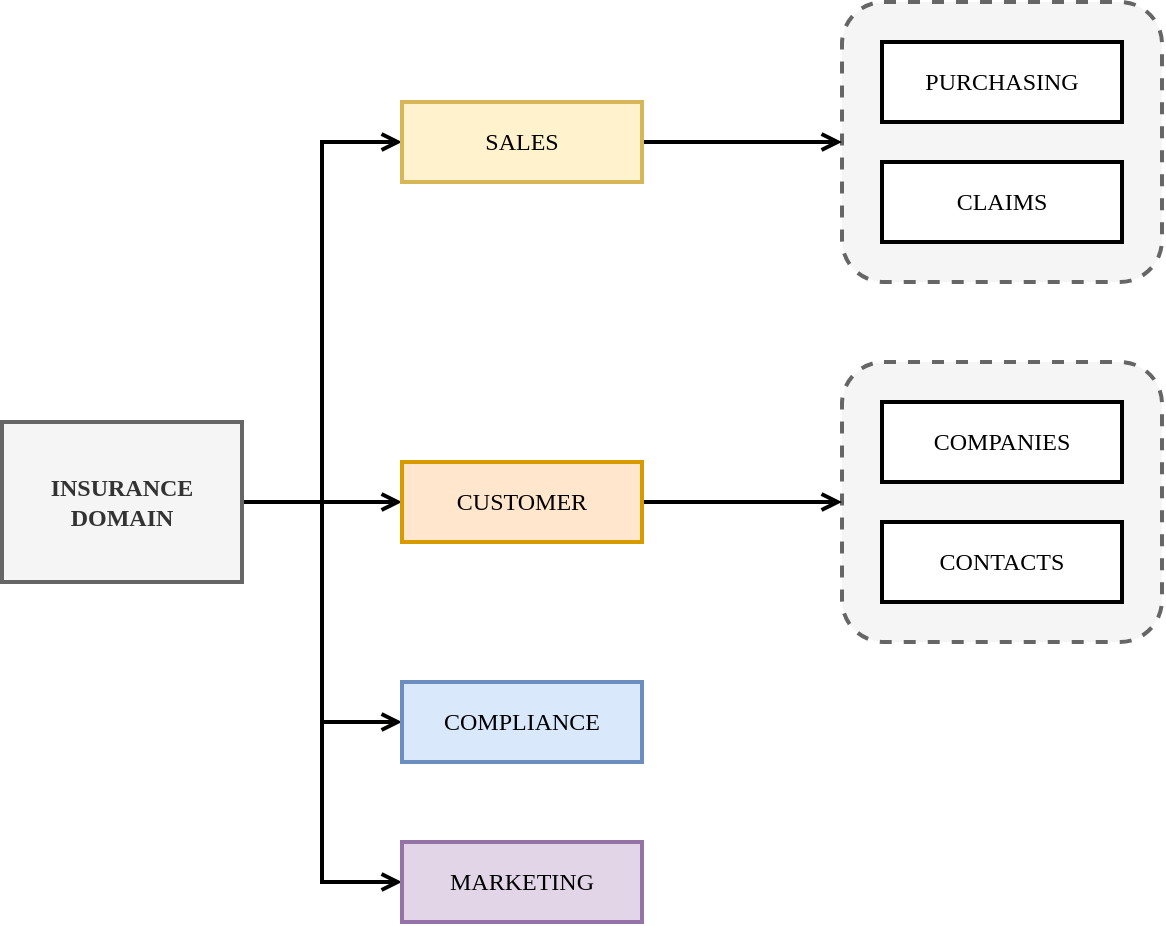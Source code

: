 <mxfile version="20.2.7" type="github">
  <diagram id="amhSNdFuqVFnfyepskGG" name="Breakdown">
    <mxGraphModel dx="1220" dy="1077" grid="1" gridSize="10" guides="1" tooltips="1" connect="1" arrows="1" fold="1" page="1" pageScale="1" pageWidth="827" pageHeight="583" math="0" shadow="0">
      <root>
        <mxCell id="0" />
        <mxCell id="1" parent="0" />
        <mxCell id="I0GSGATDDtnIf8518iJh-20" value="" style="rounded=1;whiteSpace=wrap;html=1;fontFamily=Verdana;strokeWidth=2;dashed=1;fillColor=#f5f5f5;fontColor=#333333;strokeColor=#666666;" vertex="1" parent="1">
          <mxGeometry x="460" y="200" width="160" height="140" as="geometry" />
        </mxCell>
        <mxCell id="I0GSGATDDtnIf8518iJh-19" value="" style="rounded=1;whiteSpace=wrap;html=1;fontFamily=Verdana;strokeWidth=2;dashed=1;fillColor=#f5f5f5;fontColor=#333333;strokeColor=#666666;" vertex="1" parent="1">
          <mxGeometry x="460" y="20" width="160" height="140" as="geometry" />
        </mxCell>
        <mxCell id="I0GSGATDDtnIf8518iJh-7" style="edgeStyle=orthogonalEdgeStyle;rounded=0;orthogonalLoop=1;jettySize=auto;html=1;entryX=0;entryY=0.5;entryDx=0;entryDy=0;fontFamily=Verdana;strokeWidth=2;endArrow=open;endFill=0;" edge="1" parent="1" source="I0GSGATDDtnIf8518iJh-2" target="I0GSGATDDtnIf8518iJh-3">
          <mxGeometry relative="1" as="geometry" />
        </mxCell>
        <mxCell id="I0GSGATDDtnIf8518iJh-8" style="edgeStyle=orthogonalEdgeStyle;rounded=0;orthogonalLoop=1;jettySize=auto;html=1;fontFamily=Verdana;strokeWidth=2;endArrow=open;endFill=0;entryX=0;entryY=0.5;entryDx=0;entryDy=0;" edge="1" parent="1" source="I0GSGATDDtnIf8518iJh-2" target="I0GSGATDDtnIf8518iJh-4">
          <mxGeometry relative="1" as="geometry" />
        </mxCell>
        <mxCell id="I0GSGATDDtnIf8518iJh-9" style="edgeStyle=orthogonalEdgeStyle;rounded=0;orthogonalLoop=1;jettySize=auto;html=1;entryX=0;entryY=0.5;entryDx=0;entryDy=0;fontFamily=Verdana;strokeWidth=2;endArrow=open;endFill=0;" edge="1" parent="1" source="I0GSGATDDtnIf8518iJh-2" target="I0GSGATDDtnIf8518iJh-5">
          <mxGeometry relative="1" as="geometry" />
        </mxCell>
        <mxCell id="I0GSGATDDtnIf8518iJh-10" style="edgeStyle=orthogonalEdgeStyle;rounded=0;orthogonalLoop=1;jettySize=auto;html=1;entryX=0;entryY=0.5;entryDx=0;entryDy=0;fontFamily=Verdana;strokeWidth=2;endArrow=open;endFill=0;" edge="1" parent="1" source="I0GSGATDDtnIf8518iJh-2" target="I0GSGATDDtnIf8518iJh-6">
          <mxGeometry relative="1" as="geometry" />
        </mxCell>
        <mxCell id="I0GSGATDDtnIf8518iJh-2" value="INSURANCE&lt;br&gt;DOMAIN" style="rounded=0;whiteSpace=wrap;html=1;fontFamily=Verdana;strokeWidth=2;fillColor=#f5f5f5;fontColor=#333333;strokeColor=#666666;fontStyle=1" vertex="1" parent="1">
          <mxGeometry x="40" y="230" width="120" height="80" as="geometry" />
        </mxCell>
        <mxCell id="I0GSGATDDtnIf8518iJh-15" style="edgeStyle=orthogonalEdgeStyle;rounded=0;orthogonalLoop=1;jettySize=auto;html=1;fontFamily=Verdana;endArrow=open;endFill=0;strokeWidth=2;entryX=0;entryY=0.5;entryDx=0;entryDy=0;" edge="1" parent="1" source="I0GSGATDDtnIf8518iJh-3" target="I0GSGATDDtnIf8518iJh-19">
          <mxGeometry relative="1" as="geometry" />
        </mxCell>
        <mxCell id="I0GSGATDDtnIf8518iJh-3" value="SALES" style="rounded=0;whiteSpace=wrap;html=1;fontFamily=Verdana;strokeWidth=2;fillColor=#fff2cc;strokeColor=#d6b656;" vertex="1" parent="1">
          <mxGeometry x="240" y="70" width="120" height="40" as="geometry" />
        </mxCell>
        <mxCell id="I0GSGATDDtnIf8518iJh-18" style="edgeStyle=orthogonalEdgeStyle;rounded=0;orthogonalLoop=1;jettySize=auto;html=1;entryX=0;entryY=0.5;entryDx=0;entryDy=0;fontFamily=Verdana;endArrow=open;endFill=0;strokeWidth=2;" edge="1" parent="1" source="I0GSGATDDtnIf8518iJh-4" target="I0GSGATDDtnIf8518iJh-20">
          <mxGeometry relative="1" as="geometry" />
        </mxCell>
        <mxCell id="I0GSGATDDtnIf8518iJh-4" value="CUSTOMER" style="rounded=0;whiteSpace=wrap;html=1;fontFamily=Verdana;strokeWidth=2;fillColor=#ffe6cc;strokeColor=#d79b00;" vertex="1" parent="1">
          <mxGeometry x="240" y="250" width="120" height="40" as="geometry" />
        </mxCell>
        <mxCell id="I0GSGATDDtnIf8518iJh-5" value="COMPLIANCE" style="rounded=0;whiteSpace=wrap;html=1;fontFamily=Verdana;strokeWidth=2;fillColor=#dae8fc;strokeColor=#6c8ebf;" vertex="1" parent="1">
          <mxGeometry x="240" y="360" width="120" height="40" as="geometry" />
        </mxCell>
        <mxCell id="I0GSGATDDtnIf8518iJh-6" value="MARKETING" style="rounded=0;whiteSpace=wrap;html=1;fontFamily=Verdana;strokeWidth=2;fillColor=#e1d5e7;strokeColor=#9673a6;" vertex="1" parent="1">
          <mxGeometry x="240" y="440" width="120" height="40" as="geometry" />
        </mxCell>
        <mxCell id="I0GSGATDDtnIf8518iJh-11" value="PURCHASING" style="rounded=0;whiteSpace=wrap;html=1;fontFamily=Verdana;strokeWidth=2;" vertex="1" parent="1">
          <mxGeometry x="480" y="40" width="120" height="40" as="geometry" />
        </mxCell>
        <mxCell id="I0GSGATDDtnIf8518iJh-12" value="CLAIMS" style="rounded=0;whiteSpace=wrap;html=1;fontFamily=Verdana;strokeWidth=2;" vertex="1" parent="1">
          <mxGeometry x="480" y="100" width="120" height="40" as="geometry" />
        </mxCell>
        <mxCell id="I0GSGATDDtnIf8518iJh-13" value="COMPANIES" style="rounded=0;whiteSpace=wrap;html=1;fontFamily=Verdana;strokeWidth=2;" vertex="1" parent="1">
          <mxGeometry x="480" y="220" width="120" height="40" as="geometry" />
        </mxCell>
        <mxCell id="I0GSGATDDtnIf8518iJh-14" value="CONTACTS" style="rounded=0;whiteSpace=wrap;html=1;fontFamily=Verdana;strokeWidth=2;" vertex="1" parent="1">
          <mxGeometry x="480" y="280" width="120" height="40" as="geometry" />
        </mxCell>
      </root>
    </mxGraphModel>
  </diagram>
</mxfile>
